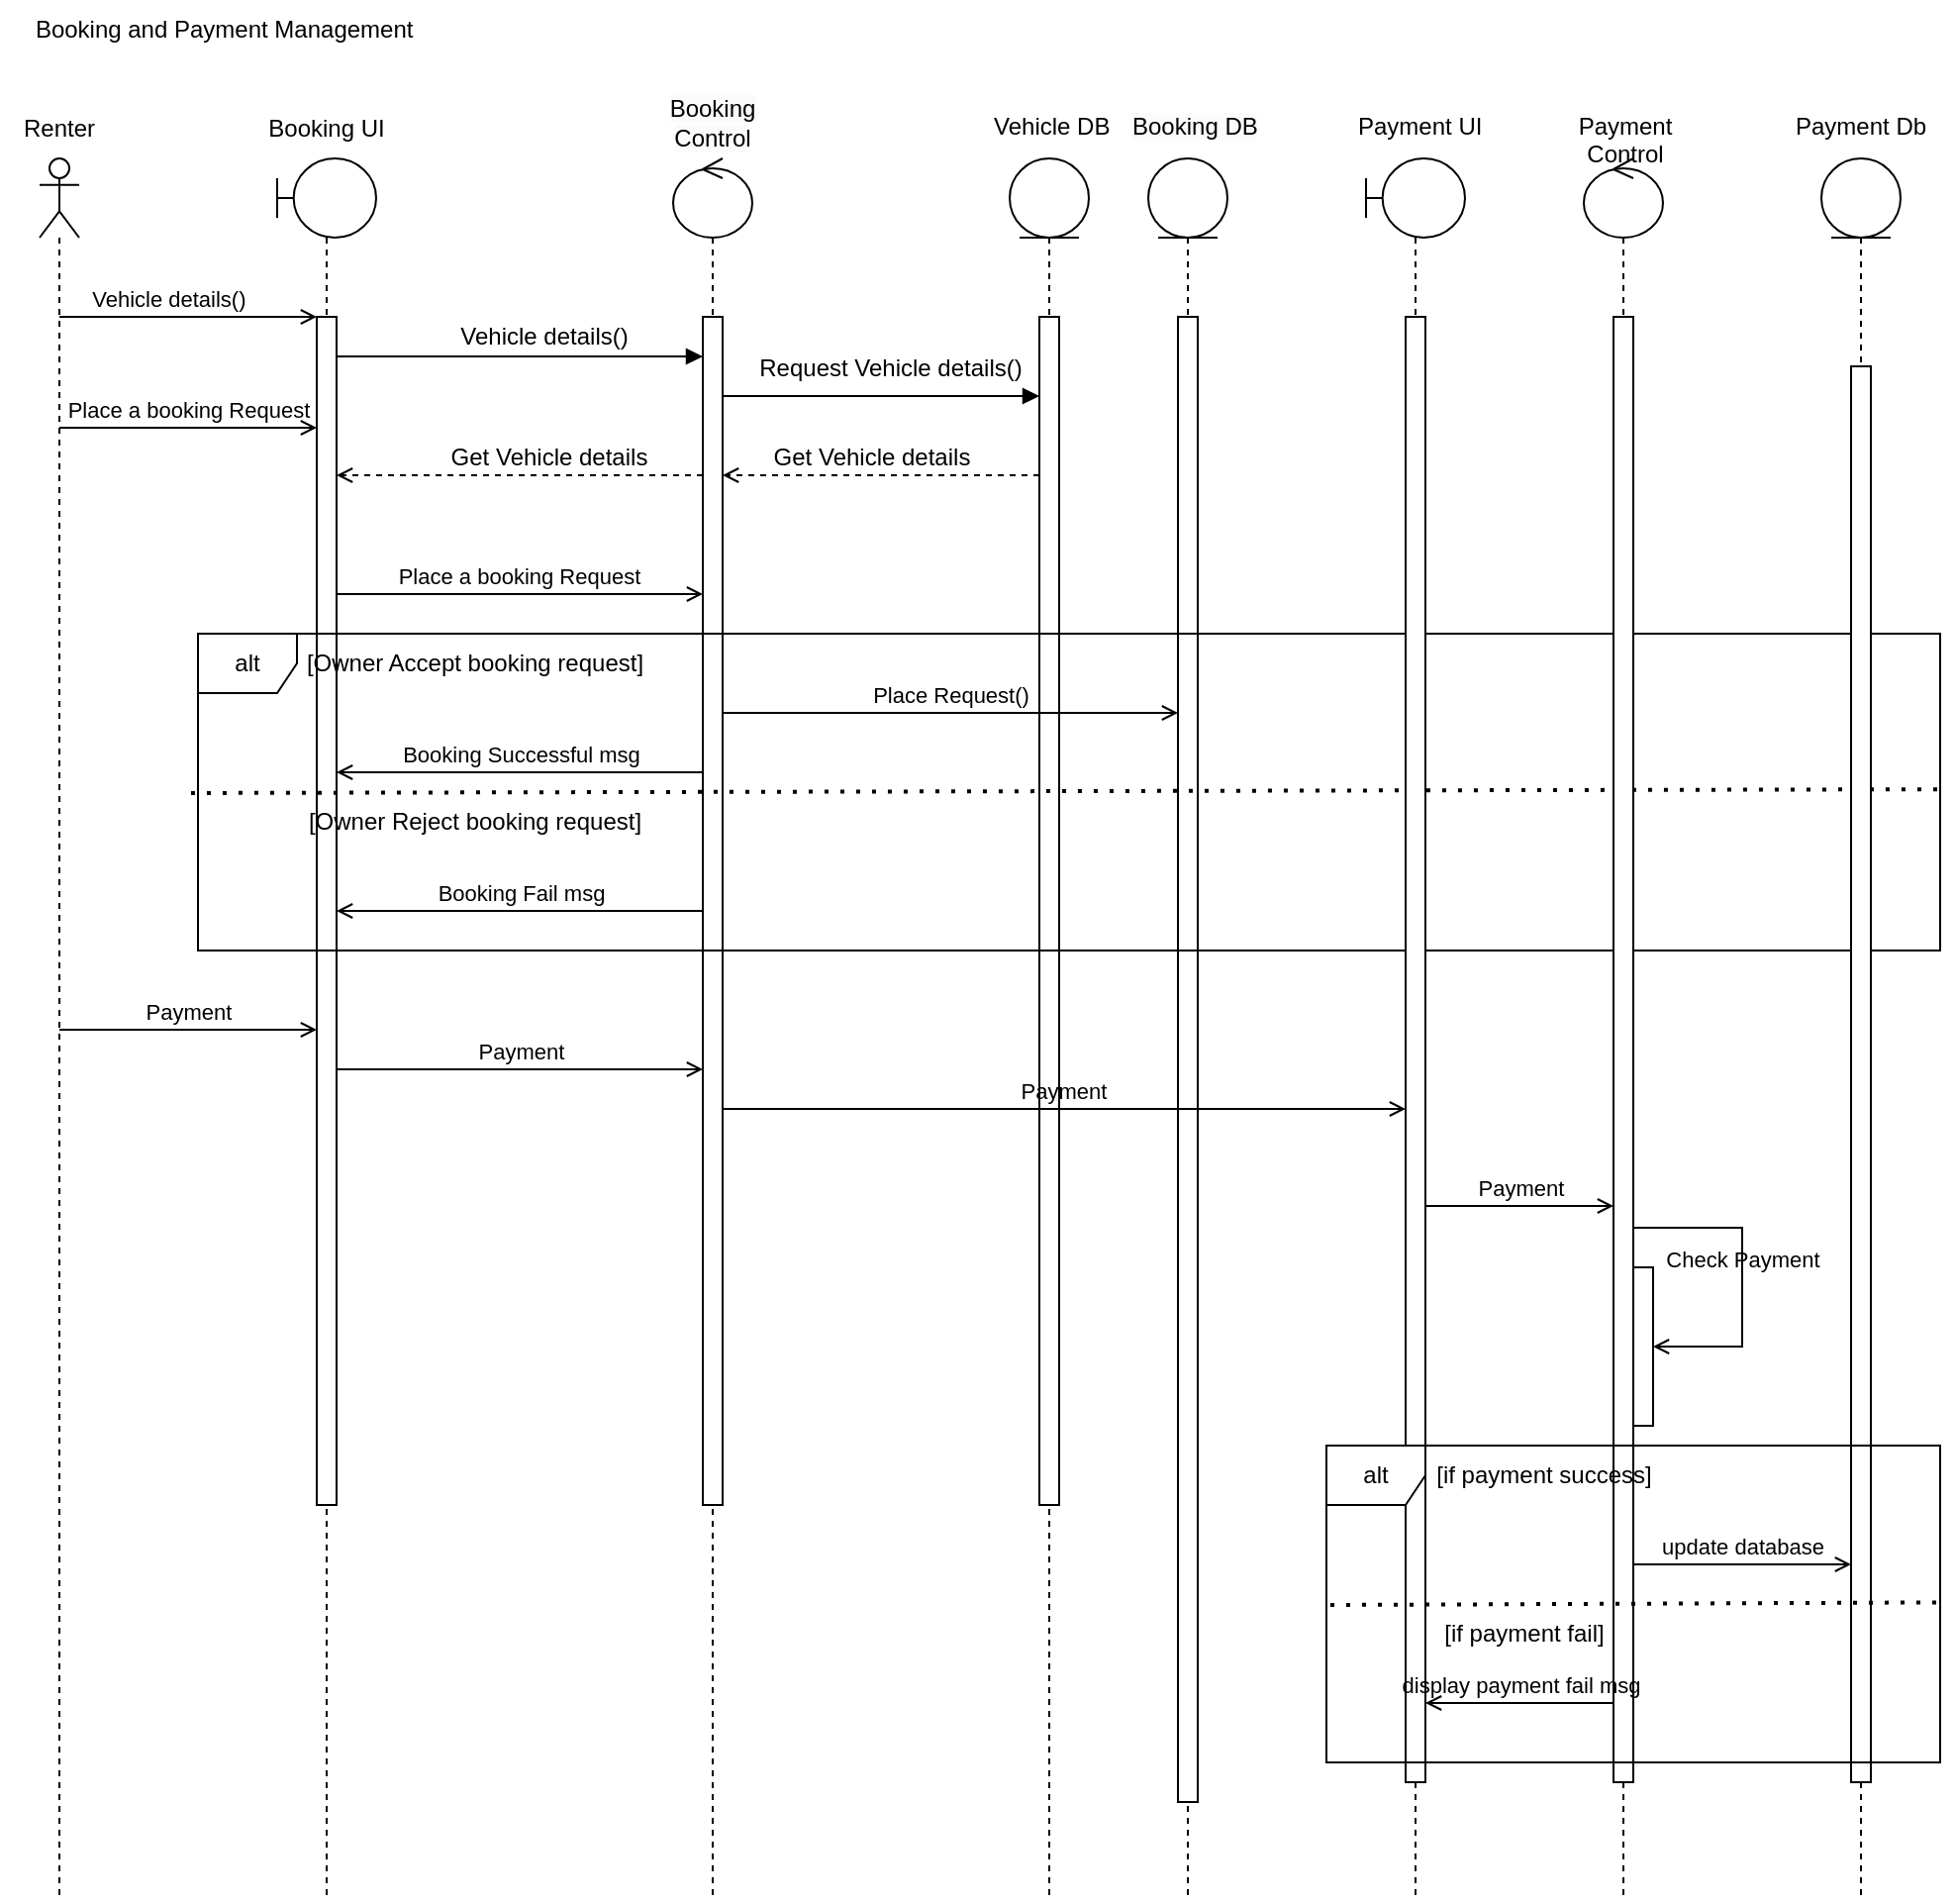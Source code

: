 <mxfile version="21.7.5" type="device">
  <diagram name="Page-1" id="So7OGq4ue8j4TGN15aNN">
    <mxGraphModel dx="2068" dy="2310" grid="1" gridSize="10" guides="1" tooltips="1" connect="1" arrows="1" fold="1" page="1" pageScale="1" pageWidth="850" pageHeight="1100" math="0" shadow="0">
      <root>
        <mxCell id="0" />
        <mxCell id="1" parent="0" />
        <mxCell id="jfZjnB6iYqrmCCpAlr42-2" value="" style="shape=umlLifeline;perimeter=lifelinePerimeter;whiteSpace=wrap;html=1;container=1;dropTarget=0;collapsible=0;recursiveResize=0;outlineConnect=0;portConstraint=eastwest;newEdgeStyle={&quot;curved&quot;:0,&quot;rounded&quot;:0};participant=umlActor;" parent="1" vertex="1">
          <mxGeometry x="160" y="-1000" width="20" height="880" as="geometry" />
        </mxCell>
        <mxCell id="jfZjnB6iYqrmCCpAlr42-3" value="Booking and Payment Management&amp;nbsp;" style="text;html=1;strokeColor=none;fillColor=none;align=center;verticalAlign=middle;whiteSpace=wrap;rounded=0;" parent="1" vertex="1">
          <mxGeometry x="140" y="-1080" width="230" height="30" as="geometry" />
        </mxCell>
        <mxCell id="jfZjnB6iYqrmCCpAlr42-4" value="Renter" style="text;html=1;strokeColor=none;fillColor=none;align=center;verticalAlign=middle;whiteSpace=wrap;rounded=0;" parent="1" vertex="1">
          <mxGeometry x="140" y="-1030" width="60" height="30" as="geometry" />
        </mxCell>
        <mxCell id="jfZjnB6iYqrmCCpAlr42-7" value="" style="shape=umlLifeline;perimeter=lifelinePerimeter;whiteSpace=wrap;html=1;container=1;dropTarget=0;collapsible=0;recursiveResize=0;outlineConnect=0;portConstraint=eastwest;newEdgeStyle={&quot;curved&quot;:0,&quot;rounded&quot;:0};participant=umlBoundary;" parent="1" vertex="1">
          <mxGeometry x="280" y="-1000" width="50" height="880" as="geometry" />
        </mxCell>
        <mxCell id="jfZjnB6iYqrmCCpAlr42-13" value="" style="html=1;points=[[0,0,0,0,5],[0,1,0,0,-5],[1,0,0,0,5],[1,1,0,0,-5]];perimeter=orthogonalPerimeter;outlineConnect=0;targetShapes=umlLifeline;portConstraint=eastwest;newEdgeStyle={&quot;curved&quot;:0,&quot;rounded&quot;:0};" parent="jfZjnB6iYqrmCCpAlr42-7" vertex="1">
          <mxGeometry x="20" y="80" width="10" height="600" as="geometry" />
        </mxCell>
        <mxCell id="jfZjnB6iYqrmCCpAlr42-8" value="" style="shape=umlLifeline;perimeter=lifelinePerimeter;whiteSpace=wrap;html=1;container=1;dropTarget=0;collapsible=0;recursiveResize=0;outlineConnect=0;portConstraint=eastwest;newEdgeStyle={&quot;curved&quot;:0,&quot;rounded&quot;:0};participant=umlControl;" parent="1" vertex="1">
          <mxGeometry x="480" y="-1000" width="40" height="880" as="geometry" />
        </mxCell>
        <mxCell id="jfZjnB6iYqrmCCpAlr42-17" value="" style="html=1;points=[[0,0,0,0,5],[0,1,0,0,-5],[1,0,0,0,5],[1,1,0,0,-5]];perimeter=orthogonalPerimeter;outlineConnect=0;targetShapes=umlLifeline;portConstraint=eastwest;newEdgeStyle={&quot;curved&quot;:0,&quot;rounded&quot;:0};" parent="jfZjnB6iYqrmCCpAlr42-8" vertex="1">
          <mxGeometry x="15" y="80" width="10" height="600" as="geometry" />
        </mxCell>
        <mxCell id="jfZjnB6iYqrmCCpAlr42-9" value="" style="shape=umlLifeline;perimeter=lifelinePerimeter;whiteSpace=wrap;html=1;container=1;dropTarget=0;collapsible=0;recursiveResize=0;outlineConnect=0;portConstraint=eastwest;newEdgeStyle={&quot;curved&quot;:0,&quot;rounded&quot;:0};participant=umlEntity;" parent="1" vertex="1">
          <mxGeometry x="720" y="-1000" width="40" height="880" as="geometry" />
        </mxCell>
        <mxCell id="jfZjnB6iYqrmCCpAlr42-41" value="" style="html=1;points=[[0,0,0,0,5],[0,1,0,0,-5],[1,0,0,0,5],[1,1,0,0,-5]];perimeter=orthogonalPerimeter;outlineConnect=0;targetShapes=umlLifeline;portConstraint=eastwest;newEdgeStyle={&quot;curved&quot;:0,&quot;rounded&quot;:0};" parent="jfZjnB6iYqrmCCpAlr42-9" vertex="1">
          <mxGeometry x="15" y="80" width="10" height="750" as="geometry" />
        </mxCell>
        <mxCell id="jfZjnB6iYqrmCCpAlr42-10" value="Booking UI" style="text;html=1;strokeColor=none;fillColor=none;align=center;verticalAlign=middle;whiteSpace=wrap;rounded=0;" parent="1" vertex="1">
          <mxGeometry x="270" y="-1030" width="70" height="30" as="geometry" />
        </mxCell>
        <mxCell id="jfZjnB6iYqrmCCpAlr42-11" value="&lt;br&gt;&lt;span style=&quot;color: rgb(0, 0, 0); font-family: Helvetica; font-size: 12px; font-style: normal; font-variant-ligatures: normal; font-variant-caps: normal; font-weight: 400; letter-spacing: normal; orphans: 2; text-align: center; text-indent: 0px; text-transform: none; widows: 2; word-spacing: 0px; -webkit-text-stroke-width: 0px; background-color: rgb(251, 251, 251); text-decoration-thickness: initial; text-decoration-style: initial; text-decoration-color: initial; float: none; display: inline !important;&quot;&gt;Booking Control&lt;/span&gt;&lt;br&gt;" style="text;html=1;strokeColor=none;fillColor=none;align=center;verticalAlign=middle;whiteSpace=wrap;rounded=0;" parent="1" vertex="1">
          <mxGeometry x="460" y="-1040" width="80" height="30" as="geometry" />
        </mxCell>
        <mxCell id="jfZjnB6iYqrmCCpAlr42-12" value="&lt;span style=&quot;color: rgb(0, 0, 0); font-family: Helvetica; font-size: 12px; font-style: normal; font-variant-ligatures: normal; font-variant-caps: normal; font-weight: 400; letter-spacing: normal; orphans: 2; text-align: center; text-indent: 0px; text-transform: none; widows: 2; word-spacing: 0px; -webkit-text-stroke-width: 0px; background-color: rgb(251, 251, 251); text-decoration-thickness: initial; text-decoration-style: initial; text-decoration-color: initial; float: none; display: inline !important;&quot;&gt;Booking DB&lt;/span&gt;" style="text;whiteSpace=wrap;html=1;" parent="1" vertex="1">
          <mxGeometry x="710" y="-1030" width="70" height="30" as="geometry" />
        </mxCell>
        <mxCell id="jfZjnB6iYqrmCCpAlr42-14" value="Vehicle details()&lt;span style=&quot;white-space: pre;&quot;&gt;&#x9;&lt;/span&gt;" style="html=1;verticalAlign=bottom;labelBackgroundColor=none;endArrow=open;endFill=0;rounded=0;" parent="1" edge="1" source="jfZjnB6iYqrmCCpAlr42-2">
          <mxGeometry width="160" relative="1" as="geometry">
            <mxPoint x="119.667" y="-920" as="sourcePoint" />
            <mxPoint x="300" y="-920" as="targetPoint" />
          </mxGeometry>
        </mxCell>
        <mxCell id="jfZjnB6iYqrmCCpAlr42-15" value="" style="shape=umlLifeline;perimeter=lifelinePerimeter;whiteSpace=wrap;html=1;container=1;dropTarget=0;collapsible=0;recursiveResize=0;outlineConnect=0;portConstraint=eastwest;newEdgeStyle={&quot;curved&quot;:0,&quot;rounded&quot;:0};participant=umlEntity;" parent="1" vertex="1">
          <mxGeometry x="650" y="-1000" width="40" height="880" as="geometry" />
        </mxCell>
        <mxCell id="jfZjnB6iYqrmCCpAlr42-23" value="" style="html=1;points=[[0,0,0,0,5],[0,1,0,0,-5],[1,0,0,0,5],[1,1,0,0,-5]];perimeter=orthogonalPerimeter;outlineConnect=0;targetShapes=umlLifeline;portConstraint=eastwest;newEdgeStyle={&quot;curved&quot;:0,&quot;rounded&quot;:0};" parent="jfZjnB6iYqrmCCpAlr42-15" vertex="1">
          <mxGeometry x="15" y="80" width="10" height="600" as="geometry" />
        </mxCell>
        <mxCell id="jfZjnB6iYqrmCCpAlr42-16" value="&lt;div style=&quot;text-align: center;&quot;&gt;&lt;span style=&quot;background-color: initial;&quot;&gt;Vehicle DB&lt;/span&gt;&lt;/div&gt;" style="text;whiteSpace=wrap;html=1;" parent="1" vertex="1">
          <mxGeometry x="640" y="-1030" width="70" height="30" as="geometry" />
        </mxCell>
        <mxCell id="jfZjnB6iYqrmCCpAlr42-19" value="" style="html=1;verticalAlign=bottom;labelBackgroundColor=none;endArrow=block;endFill=1;rounded=0;exitX=0;exitY=1;exitDx=0;exitDy=0;" parent="1" target="jfZjnB6iYqrmCCpAlr42-17" edge="1">
          <mxGeometry width="160" relative="1" as="geometry">
            <mxPoint x="310" y="-900" as="sourcePoint" />
            <mxPoint x="595" y="-900" as="targetPoint" />
          </mxGeometry>
        </mxCell>
        <mxCell id="jfZjnB6iYqrmCCpAlr42-21" value="Vehicle details()" style="text;html=1;strokeColor=none;fillColor=none;align=center;verticalAlign=middle;whiteSpace=wrap;rounded=0;" parent="1" vertex="1">
          <mxGeometry x="370" y="-925" width="90" height="30" as="geometry" />
        </mxCell>
        <mxCell id="jfZjnB6iYqrmCCpAlr42-24" value="" style="html=1;verticalAlign=bottom;labelBackgroundColor=none;endArrow=block;endFill=1;rounded=0;" parent="1" target="jfZjnB6iYqrmCCpAlr42-23" edge="1">
          <mxGeometry width="160" relative="1" as="geometry">
            <mxPoint x="505" y="-880.0" as="sourcePoint" />
            <mxPoint x="835" y="-880.0" as="targetPoint" />
          </mxGeometry>
        </mxCell>
        <mxCell id="jfZjnB6iYqrmCCpAlr42-25" value="Request Vehicle details()" style="text;html=1;strokeColor=none;fillColor=none;align=center;verticalAlign=middle;whiteSpace=wrap;rounded=0;" parent="1" vertex="1">
          <mxGeometry x="510" y="-909" width="160" height="30" as="geometry" />
        </mxCell>
        <mxCell id="jfZjnB6iYqrmCCpAlr42-27" value="Get Vehicle details" style="text;html=1;align=center;verticalAlign=middle;resizable=0;points=[];autosize=1;strokeColor=none;fillColor=none;" parent="1" vertex="1">
          <mxGeometry x="520" y="-864" width="120" height="30" as="geometry" />
        </mxCell>
        <mxCell id="jfZjnB6iYqrmCCpAlr42-28" value="" style="html=1;verticalAlign=bottom;labelBackgroundColor=none;endArrow=open;endFill=0;dashed=1;rounded=0;" parent="1" source="jfZjnB6iYqrmCCpAlr42-23" edge="1">
          <mxGeometry width="160" relative="1" as="geometry">
            <mxPoint x="835" y="-840.0" as="sourcePoint" />
            <mxPoint x="505" y="-840.0" as="targetPoint" />
          </mxGeometry>
        </mxCell>
        <mxCell id="jfZjnB6iYqrmCCpAlr42-29" value="Get Vehicle details" style="text;html=1;align=center;verticalAlign=middle;resizable=0;points=[];autosize=1;strokeColor=none;fillColor=none;" parent="1" vertex="1">
          <mxGeometry x="357" y="-864" width="120" height="30" as="geometry" />
        </mxCell>
        <mxCell id="jfZjnB6iYqrmCCpAlr42-30" value="" style="html=1;verticalAlign=bottom;labelBackgroundColor=none;endArrow=open;endFill=0;dashed=1;rounded=0;" parent="1" source="jfZjnB6iYqrmCCpAlr42-17" edge="1">
          <mxGeometry width="160" relative="1" as="geometry">
            <mxPoint x="595" y="-840" as="sourcePoint" />
            <mxPoint x="310" y="-840" as="targetPoint" />
          </mxGeometry>
        </mxCell>
        <mxCell id="jfZjnB6iYqrmCCpAlr42-31" value="Payment" style="html=1;verticalAlign=bottom;labelBackgroundColor=none;endArrow=open;endFill=0;rounded=0;" parent="1" source="jfZjnB6iYqrmCCpAlr42-2" target="jfZjnB6iYqrmCCpAlr42-13" edge="1">
          <mxGeometry x="-0.002" width="160" relative="1" as="geometry">
            <mxPoint x="119.997" y="-560.29" as="sourcePoint" />
            <mxPoint x="300.33" y="-560.29" as="targetPoint" />
            <mxPoint as="offset" />
          </mxGeometry>
        </mxCell>
        <mxCell id="jfZjnB6iYqrmCCpAlr42-32" value="Place a booking Request" style="html=1;verticalAlign=bottom;labelBackgroundColor=none;endArrow=open;endFill=0;rounded=0;" parent="1" target="jfZjnB6iYqrmCCpAlr42-17" edge="1">
          <mxGeometry x="-0.002" width="160" relative="1" as="geometry">
            <mxPoint x="309.997" y="-780" as="sourcePoint" />
            <mxPoint x="490.33" y="-780" as="targetPoint" />
            <mxPoint as="offset" />
          </mxGeometry>
        </mxCell>
        <mxCell id="jfZjnB6iYqrmCCpAlr42-33" value="alt" style="shape=umlFrame;whiteSpace=wrap;html=1;pointerEvents=0;recursiveResize=0;container=1;collapsible=0;width=50;" parent="1" vertex="1">
          <mxGeometry x="240" y="-760" width="880" height="160" as="geometry" />
        </mxCell>
        <mxCell id="jfZjnB6iYqrmCCpAlr42-35" value="[Owner Accept booking request]" style="text;html=1;strokeColor=none;fillColor=none;align=center;verticalAlign=middle;whiteSpace=wrap;rounded=0;" parent="jfZjnB6iYqrmCCpAlr42-33" vertex="1">
          <mxGeometry x="50" width="180" height="30" as="geometry" />
        </mxCell>
        <mxCell id="jfZjnB6iYqrmCCpAlr42-44" value="Booking Successful msg" style="html=1;verticalAlign=bottom;labelBackgroundColor=none;endArrow=open;endFill=0;rounded=0;" parent="jfZjnB6iYqrmCCpAlr42-33" source="jfZjnB6iYqrmCCpAlr42-17" edge="1">
          <mxGeometry x="-0.002" width="160" relative="1" as="geometry">
            <mxPoint x="355" y="70" as="sourcePoint" />
            <mxPoint x="70" y="70" as="targetPoint" />
            <mxPoint as="offset" />
          </mxGeometry>
        </mxCell>
        <mxCell id="jfZjnB6iYqrmCCpAlr42-53" value="[Owner Reject booking request]" style="text;html=1;strokeColor=none;fillColor=none;align=center;verticalAlign=middle;whiteSpace=wrap;rounded=0;" parent="jfZjnB6iYqrmCCpAlr42-33" vertex="1">
          <mxGeometry x="50" y="80" width="180" height="30" as="geometry" />
        </mxCell>
        <mxCell id="jfZjnB6iYqrmCCpAlr42-36" value="" style="endArrow=none;dashed=1;html=1;dashPattern=1 3;strokeWidth=2;rounded=0;entryX=1.005;entryY=0.491;entryDx=0;entryDy=0;entryPerimeter=0;exitX=-0.004;exitY=0.503;exitDx=0;exitDy=0;exitPerimeter=0;" parent="1" source="jfZjnB6iYqrmCCpAlr42-33" target="jfZjnB6iYqrmCCpAlr42-33" edge="1">
          <mxGeometry width="50" height="50" relative="1" as="geometry">
            <mxPoint x="680" y="-770" as="sourcePoint" />
            <mxPoint x="730" y="-820" as="targetPoint" />
          </mxGeometry>
        </mxCell>
        <mxCell id="jfZjnB6iYqrmCCpAlr42-42" value="Place Request()" style="html=1;verticalAlign=bottom;labelBackgroundColor=none;endArrow=open;endFill=0;rounded=0;" parent="1" target="jfZjnB6iYqrmCCpAlr42-41" edge="1">
          <mxGeometry x="-0.002" width="160" relative="1" as="geometry">
            <mxPoint x="505" y="-720" as="sourcePoint" />
            <mxPoint x="955" y="-720" as="targetPoint" />
            <mxPoint as="offset" />
          </mxGeometry>
        </mxCell>
        <mxCell id="jfZjnB6iYqrmCCpAlr42-43" value="Booking Fail msg" style="html=1;verticalAlign=bottom;labelBackgroundColor=none;endArrow=open;endFill=0;rounded=0;" parent="1" source="jfZjnB6iYqrmCCpAlr42-17" target="jfZjnB6iYqrmCCpAlr42-13" edge="1">
          <mxGeometry x="-0.002" width="160" relative="1" as="geometry">
            <mxPoint x="615" y="-700" as="sourcePoint" />
            <mxPoint x="1055.0" y="-700" as="targetPoint" />
            <mxPoint as="offset" />
          </mxGeometry>
        </mxCell>
        <mxCell id="jfZjnB6iYqrmCCpAlr42-46" value="Place a booking Request" style="html=1;verticalAlign=bottom;labelBackgroundColor=none;endArrow=open;endFill=0;rounded=0;" parent="1" edge="1" source="jfZjnB6iYqrmCCpAlr42-2">
          <mxGeometry x="-0.002" width="160" relative="1" as="geometry">
            <mxPoint x="119.929" y="-864" as="sourcePoint" />
            <mxPoint x="300" y="-864" as="targetPoint" />
            <mxPoint as="offset" />
          </mxGeometry>
        </mxCell>
        <mxCell id="jfZjnB6iYqrmCCpAlr42-47" value="Payment" style="html=1;verticalAlign=bottom;labelBackgroundColor=none;endArrow=open;endFill=0;rounded=0;" parent="1" edge="1">
          <mxGeometry x="-0.002" width="160" relative="1" as="geometry">
            <mxPoint x="310" y="-540" as="sourcePoint" />
            <mxPoint x="495" y="-540" as="targetPoint" />
            <mxPoint as="offset" />
          </mxGeometry>
        </mxCell>
        <mxCell id="jfZjnB6iYqrmCCpAlr42-55" value="" style="shape=umlLifeline;perimeter=lifelinePerimeter;whiteSpace=wrap;html=1;container=1;dropTarget=0;collapsible=0;recursiveResize=0;outlineConnect=0;portConstraint=eastwest;newEdgeStyle={&quot;curved&quot;:0,&quot;rounded&quot;:0};participant=umlBoundary;" parent="1" vertex="1">
          <mxGeometry x="830" y="-1000" width="50" height="880" as="geometry" />
        </mxCell>
        <mxCell id="jfZjnB6iYqrmCCpAlr42-61" value="" style="html=1;points=[[0,0,0,0,5],[0,1,0,0,-5],[1,0,0,0,5],[1,1,0,0,-5]];perimeter=orthogonalPerimeter;outlineConnect=0;targetShapes=umlLifeline;portConstraint=eastwest;newEdgeStyle={&quot;curved&quot;:0,&quot;rounded&quot;:0};" parent="jfZjnB6iYqrmCCpAlr42-55" vertex="1">
          <mxGeometry x="20" y="80" width="10" height="740" as="geometry" />
        </mxCell>
        <mxCell id="jfZjnB6iYqrmCCpAlr42-56" value="&lt;div style=&quot;text-align: center;&quot;&gt;&lt;span style=&quot;background-color: initial;&quot;&gt;Payment UI&lt;/span&gt;&lt;/div&gt;" style="text;whiteSpace=wrap;html=1;" parent="1" vertex="1">
          <mxGeometry x="824" y="-1030" width="70" height="30" as="geometry" />
        </mxCell>
        <mxCell id="jfZjnB6iYqrmCCpAlr42-57" value="" style="shape=umlLifeline;perimeter=lifelinePerimeter;whiteSpace=wrap;html=1;container=1;dropTarget=0;collapsible=0;recursiveResize=0;outlineConnect=0;portConstraint=eastwest;newEdgeStyle={&quot;curved&quot;:0,&quot;rounded&quot;:0};participant=umlControl;" parent="1" vertex="1">
          <mxGeometry x="940" y="-1000" width="40" height="880" as="geometry" />
        </mxCell>
        <mxCell id="jfZjnB6iYqrmCCpAlr42-63" value="" style="html=1;points=[[0,0,0,0,5],[0,1,0,0,-5],[1,0,0,0,5],[1,1,0,0,-5]];perimeter=orthogonalPerimeter;outlineConnect=0;targetShapes=umlLifeline;portConstraint=eastwest;newEdgeStyle={&quot;curved&quot;:0,&quot;rounded&quot;:0};" parent="jfZjnB6iYqrmCCpAlr42-57" vertex="1">
          <mxGeometry x="15" y="80" width="10" height="740" as="geometry" />
        </mxCell>
        <mxCell id="jfZjnB6iYqrmCCpAlr42-70" value="" style="html=1;points=[[0,0,0,0,5],[0,1,0,0,-5],[1,0,0,0,5],[1,1,0,0,-5]];perimeter=orthogonalPerimeter;outlineConnect=0;targetShapes=umlLifeline;portConstraint=eastwest;newEdgeStyle={&quot;curved&quot;:0,&quot;rounded&quot;:0};" parent="jfZjnB6iYqrmCCpAlr42-57" vertex="1">
          <mxGeometry x="25" y="560" width="10" height="80" as="geometry" />
        </mxCell>
        <mxCell id="jfZjnB6iYqrmCCpAlr42-58" value="" style="shape=umlLifeline;perimeter=lifelinePerimeter;whiteSpace=wrap;html=1;container=1;dropTarget=0;collapsible=0;recursiveResize=0;outlineConnect=0;portConstraint=eastwest;newEdgeStyle={&quot;curved&quot;:0,&quot;rounded&quot;:0};participant=umlEntity;" parent="1" vertex="1">
          <mxGeometry x="1060" y="-1000" width="40" height="880" as="geometry" />
        </mxCell>
        <mxCell id="jfZjnB6iYqrmCCpAlr42-64" value="" style="html=1;points=[[0,0,0,0,5],[0,1,0,0,-5],[1,0,0,0,5],[1,1,0,0,-5]];perimeter=orthogonalPerimeter;outlineConnect=0;targetShapes=umlLifeline;portConstraint=eastwest;newEdgeStyle={&quot;curved&quot;:0,&quot;rounded&quot;:0};" parent="jfZjnB6iYqrmCCpAlr42-58" vertex="1">
          <mxGeometry x="15" y="105" width="10" height="715" as="geometry" />
        </mxCell>
        <mxCell id="jfZjnB6iYqrmCCpAlr42-59" value="&lt;div style=&quot;text-align: center;&quot;&gt;&lt;span style=&quot;background-color: initial;&quot;&gt;Payment Control&lt;/span&gt;&lt;/div&gt;" style="text;whiteSpace=wrap;html=1;" parent="1" vertex="1">
          <mxGeometry x="925" y="-1030" width="70" height="30" as="geometry" />
        </mxCell>
        <mxCell id="jfZjnB6iYqrmCCpAlr42-60" value="&lt;div style=&quot;text-align: center;&quot;&gt;&lt;span style=&quot;background-color: initial;&quot;&gt;Payment Db&lt;/span&gt;&lt;/div&gt;" style="text;whiteSpace=wrap;html=1;" parent="1" vertex="1">
          <mxGeometry x="1045" y="-1030" width="70" height="30" as="geometry" />
        </mxCell>
        <mxCell id="jfZjnB6iYqrmCCpAlr42-62" value="Payment" style="html=1;verticalAlign=bottom;labelBackgroundColor=none;endArrow=open;endFill=0;rounded=0;" parent="1" target="jfZjnB6iYqrmCCpAlr42-61" edge="1">
          <mxGeometry x="-0.002" width="160" relative="1" as="geometry">
            <mxPoint x="505.25" y="-520" as="sourcePoint" />
            <mxPoint x="854.75" y="-520" as="targetPoint" />
            <mxPoint as="offset" />
          </mxGeometry>
        </mxCell>
        <mxCell id="jfZjnB6iYqrmCCpAlr42-65" value="Payment" style="html=1;verticalAlign=bottom;labelBackgroundColor=none;endArrow=open;endFill=0;rounded=0;" parent="1" edge="1">
          <mxGeometry x="-0.002" width="160" relative="1" as="geometry">
            <mxPoint x="860" y="-471.0" as="sourcePoint" />
            <mxPoint x="955" y="-471.0" as="targetPoint" />
            <mxPoint as="offset" />
          </mxGeometry>
        </mxCell>
        <mxCell id="jfZjnB6iYqrmCCpAlr42-69" value="Check Payment" style="html=1;verticalAlign=bottom;labelBackgroundColor=none;endArrow=open;endFill=0;rounded=0;" parent="1" source="jfZjnB6iYqrmCCpAlr42-63" edge="1">
          <mxGeometry x="-0.002" width="160" relative="1" as="geometry">
            <mxPoint x="965" y="-461.0" as="sourcePoint" />
            <mxPoint x="975" y="-400" as="targetPoint" />
            <mxPoint as="offset" />
            <Array as="points">
              <mxPoint x="1020" y="-460" />
              <mxPoint x="1020" y="-400" />
            </Array>
          </mxGeometry>
        </mxCell>
        <mxCell id="jfZjnB6iYqrmCCpAlr42-71" value="alt" style="shape=umlFrame;whiteSpace=wrap;html=1;pointerEvents=0;recursiveResize=0;container=1;collapsible=0;width=50;" parent="1" vertex="1">
          <mxGeometry x="810" y="-350" width="310" height="160" as="geometry" />
        </mxCell>
        <mxCell id="jfZjnB6iYqrmCCpAlr42-72" value="[if payment success]" style="text;html=1;strokeColor=none;fillColor=none;align=center;verticalAlign=middle;whiteSpace=wrap;rounded=0;" parent="jfZjnB6iYqrmCCpAlr42-71" vertex="1">
          <mxGeometry x="20" width="180" height="30" as="geometry" />
        </mxCell>
        <mxCell id="jfZjnB6iYqrmCCpAlr42-74" value="[if payment fail]" style="text;html=1;strokeColor=none;fillColor=none;align=center;verticalAlign=middle;whiteSpace=wrap;rounded=0;" parent="jfZjnB6iYqrmCCpAlr42-71" vertex="1">
          <mxGeometry x="10" y="80" width="180" height="30" as="geometry" />
        </mxCell>
        <mxCell id="jfZjnB6iYqrmCCpAlr42-75" value="" style="endArrow=none;dashed=1;html=1;dashPattern=1 3;strokeWidth=2;rounded=0;entryX=1.002;entryY=0.495;entryDx=0;entryDy=0;entryPerimeter=0;exitX=-0.004;exitY=0.503;exitDx=0;exitDy=0;exitPerimeter=0;" parent="jfZjnB6iYqrmCCpAlr42-71" edge="1" target="jfZjnB6iYqrmCCpAlr42-71">
          <mxGeometry width="50" height="50" relative="1" as="geometry">
            <mxPoint x="2" y="80.5" as="sourcePoint" />
            <mxPoint x="890" y="79.5" as="targetPoint" />
          </mxGeometry>
        </mxCell>
        <mxCell id="jfZjnB6iYqrmCCpAlr42-73" value="update database" style="html=1;verticalAlign=bottom;labelBackgroundColor=none;endArrow=open;endFill=0;rounded=0;" parent="1" source="jfZjnB6iYqrmCCpAlr42-63" edge="1">
          <mxGeometry x="-0.002" width="160" relative="1" as="geometry">
            <mxPoint x="860" y="-290.0" as="sourcePoint" />
            <mxPoint x="1075.0" y="-290.0" as="targetPoint" />
            <mxPoint as="offset" />
          </mxGeometry>
        </mxCell>
        <mxCell id="jfZjnB6iYqrmCCpAlr42-76" value="display payment fail msg" style="html=1;verticalAlign=bottom;labelBackgroundColor=none;endArrow=open;endFill=0;rounded=0;" parent="1" edge="1">
          <mxGeometry x="-0.002" width="160" relative="1" as="geometry">
            <mxPoint x="955.0" y="-220" as="sourcePoint" />
            <mxPoint x="860.0" y="-220" as="targetPoint" />
            <mxPoint as="offset" />
          </mxGeometry>
        </mxCell>
      </root>
    </mxGraphModel>
  </diagram>
</mxfile>
